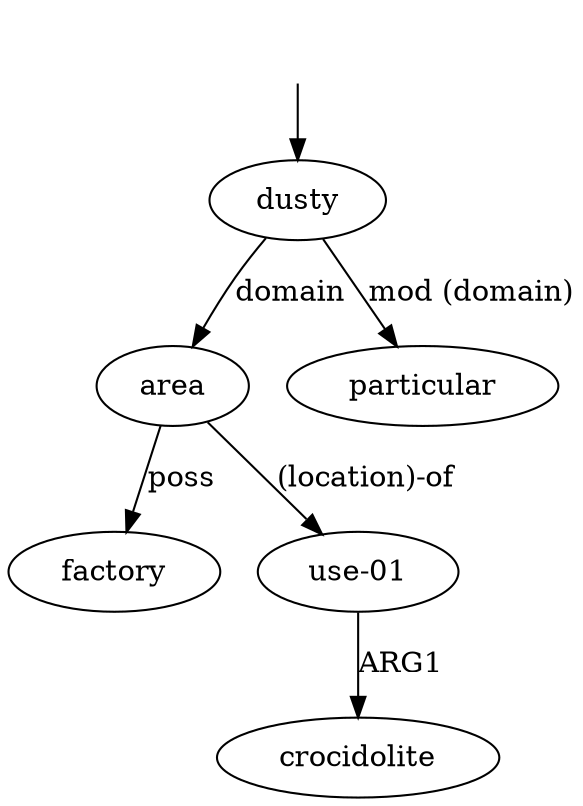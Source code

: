 digraph "20003025" {
  top [ style=invis ];
  top -> 0;
  0 [ label=<<table align="center" border="0" cellspacing="0"><tr><td colspan="2">dusty</td></tr></table>> ];
  1 [ label=<<table align="center" border="0" cellspacing="0"><tr><td colspan="2">area</td></tr></table>> ];
  2 [ label=<<table align="center" border="0" cellspacing="0"><tr><td colspan="2">factory</td></tr></table>> ];
  3 [ label=<<table align="center" border="0" cellspacing="0"><tr><td colspan="2">use-01</td></tr></table>> ];
  4 [ label=<<table align="center" border="0" cellspacing="0"><tr><td colspan="2">crocidolite</td></tr></table>> ];
  5 [ label=<<table align="center" border="0" cellspacing="0"><tr><td colspan="2">particular</td></tr></table>> ];
  0 -> 5 [ label="mod (domain)" ];
  1 -> 3 [ label="(location)-of" ];
  0 -> 1 [ label="domain" ];
  1 -> 2 [ label="poss" ];
  3 -> 4 [ label="ARG1" ];
}

